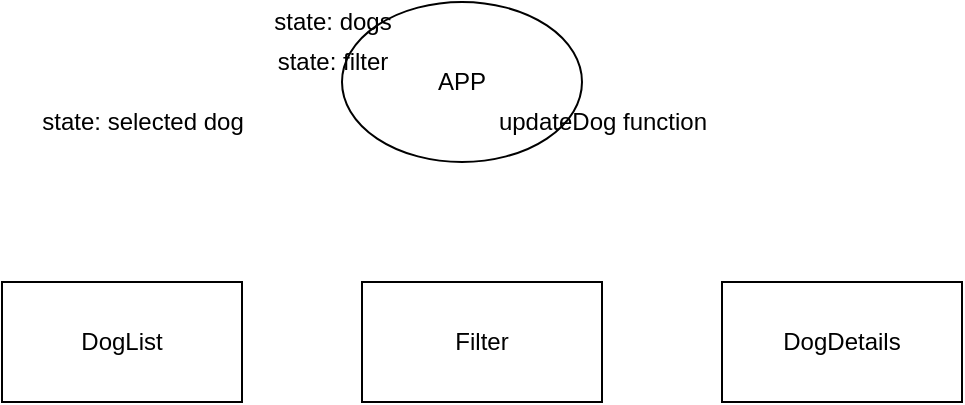 <mxfile>
    <diagram id="hhm2lO4PuqB67KRktxI-" name="Page-1">
        <mxGraphModel dx="1005" dy="627" grid="1" gridSize="10" guides="1" tooltips="1" connect="1" arrows="1" fold="1" page="1" pageScale="1" pageWidth="850" pageHeight="1100" math="0" shadow="0">
            <root>
                <mxCell id="0"/>
                <mxCell id="1" parent="0"/>
                <mxCell id="2" value="APP" style="ellipse;whiteSpace=wrap;html=1;" vertex="1" parent="1">
                    <mxGeometry x="270" y="30" width="120" height="80" as="geometry"/>
                </mxCell>
                <mxCell id="3" value="DogList" style="rounded=0;whiteSpace=wrap;html=1;" vertex="1" parent="1">
                    <mxGeometry x="100" y="170" width="120" height="60" as="geometry"/>
                </mxCell>
                <mxCell id="4" value="Filter" style="rounded=0;whiteSpace=wrap;html=1;" vertex="1" parent="1">
                    <mxGeometry x="280" y="170" width="120" height="60" as="geometry"/>
                </mxCell>
                <mxCell id="5" value="DogDetails" style="rounded=0;whiteSpace=wrap;html=1;" vertex="1" parent="1">
                    <mxGeometry x="460" y="170" width="120" height="60" as="geometry"/>
                </mxCell>
                <mxCell id="6" value="state: dogs" style="text;html=1;align=center;verticalAlign=middle;resizable=0;points=[];autosize=1;strokeColor=none;fillColor=none;" vertex="1" parent="1">
                    <mxGeometry x="230" y="30" width="70" height="20" as="geometry"/>
                </mxCell>
                <mxCell id="7" value="state: filter" style="text;html=1;align=center;verticalAlign=middle;resizable=0;points=[];autosize=1;strokeColor=none;fillColor=none;" vertex="1" parent="1">
                    <mxGeometry x="230" y="50" width="70" height="20" as="geometry"/>
                </mxCell>
                <mxCell id="8" value="state: selected dog" style="text;html=1;align=center;verticalAlign=middle;resizable=0;points=[];autosize=1;strokeColor=none;fillColor=none;" vertex="1" parent="1">
                    <mxGeometry x="110" y="80" width="120" height="20" as="geometry"/>
                </mxCell>
                <mxCell id="9" value="updateDog function" style="text;html=1;align=center;verticalAlign=middle;resizable=0;points=[];autosize=1;strokeColor=none;fillColor=none;" vertex="1" parent="1">
                    <mxGeometry x="340" y="80" width="120" height="20" as="geometry"/>
                </mxCell>
            </root>
        </mxGraphModel>
    </diagram>
</mxfile>